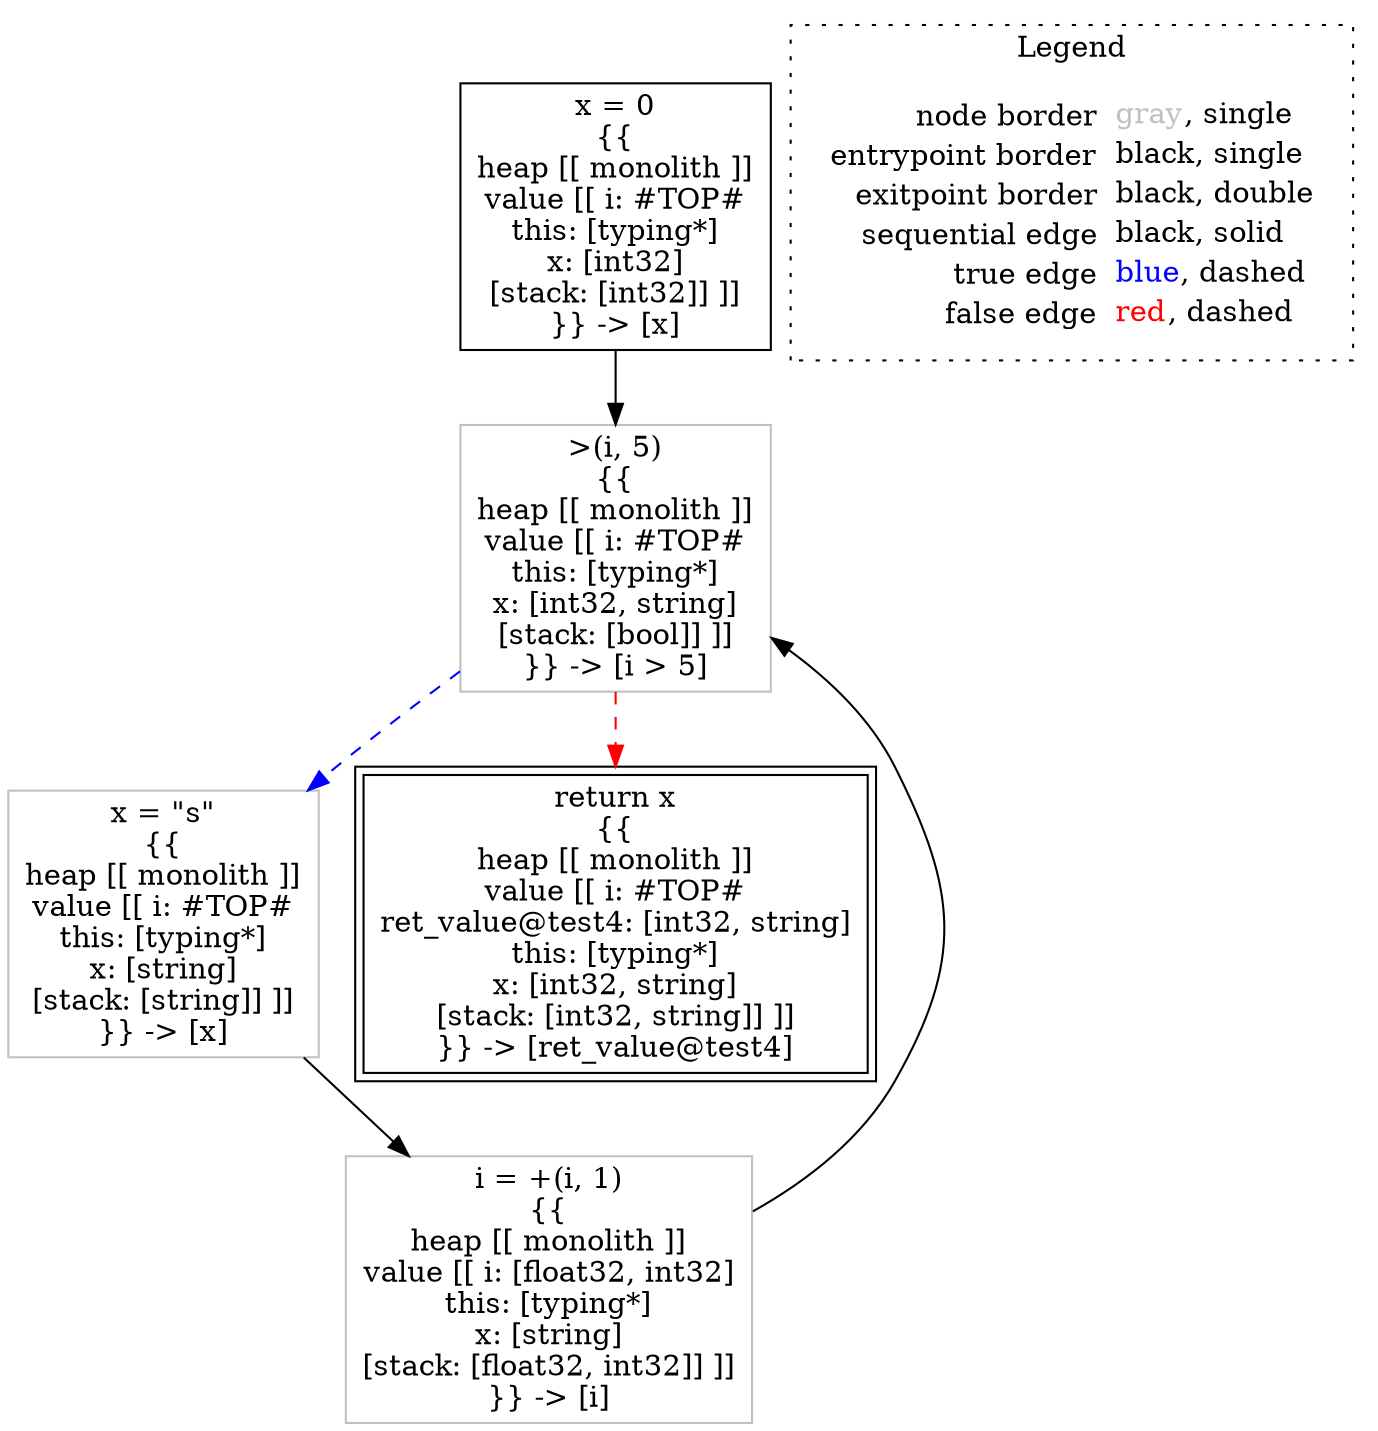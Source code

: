 digraph {
	"node0" [shape="rect",color="black",label=<x = 0<BR/>{{<BR/>heap [[ monolith ]]<BR/>value [[ i: #TOP#<BR/>this: [typing*]<BR/>x: [int32]<BR/>[stack: [int32]] ]]<BR/>}} -&gt; [x]>];
	"node1" [shape="rect",color="gray",label=<x = &quot;s&quot;<BR/>{{<BR/>heap [[ monolith ]]<BR/>value [[ i: #TOP#<BR/>this: [typing*]<BR/>x: [string]<BR/>[stack: [string]] ]]<BR/>}} -&gt; [x]>];
	"node2" [shape="rect",color="black",peripheries="2",label=<return x<BR/>{{<BR/>heap [[ monolith ]]<BR/>value [[ i: #TOP#<BR/>ret_value@test4: [int32, string]<BR/>this: [typing*]<BR/>x: [int32, string]<BR/>[stack: [int32, string]] ]]<BR/>}} -&gt; [ret_value@test4]>];
	"node3" [shape="rect",color="gray",label=<&gt;(i, 5)<BR/>{{<BR/>heap [[ monolith ]]<BR/>value [[ i: #TOP#<BR/>this: [typing*]<BR/>x: [int32, string]<BR/>[stack: [bool]] ]]<BR/>}} -&gt; [i &gt; 5]>];
	"node4" [shape="rect",color="gray",label=<i = +(i, 1)<BR/>{{<BR/>heap [[ monolith ]]<BR/>value [[ i: [float32, int32]<BR/>this: [typing*]<BR/>x: [string]<BR/>[stack: [float32, int32]] ]]<BR/>}} -&gt; [i]>];
	"node1" -> "node4" [color="black"];
	"node3" -> "node1" [color="blue",style="dashed"];
	"node3" -> "node2" [color="red",style="dashed"];
	"node4" -> "node3" [color="black"];
	"node0" -> "node3" [color="black"];
subgraph cluster_legend {
	label="Legend";
	style=dotted;
	node [shape=plaintext];
	"legend" [label=<<table border="0" cellpadding="2" cellspacing="0" cellborder="0"><tr><td align="right">node border&nbsp;</td><td align="left"><font color="gray">gray</font>, single</td></tr><tr><td align="right">entrypoint border&nbsp;</td><td align="left"><font color="black">black</font>, single</td></tr><tr><td align="right">exitpoint border&nbsp;</td><td align="left"><font color="black">black</font>, double</td></tr><tr><td align="right">sequential edge&nbsp;</td><td align="left"><font color="black">black</font>, solid</td></tr><tr><td align="right">true edge&nbsp;</td><td align="left"><font color="blue">blue</font>, dashed</td></tr><tr><td align="right">false edge&nbsp;</td><td align="left"><font color="red">red</font>, dashed</td></tr></table>>];
}

}
